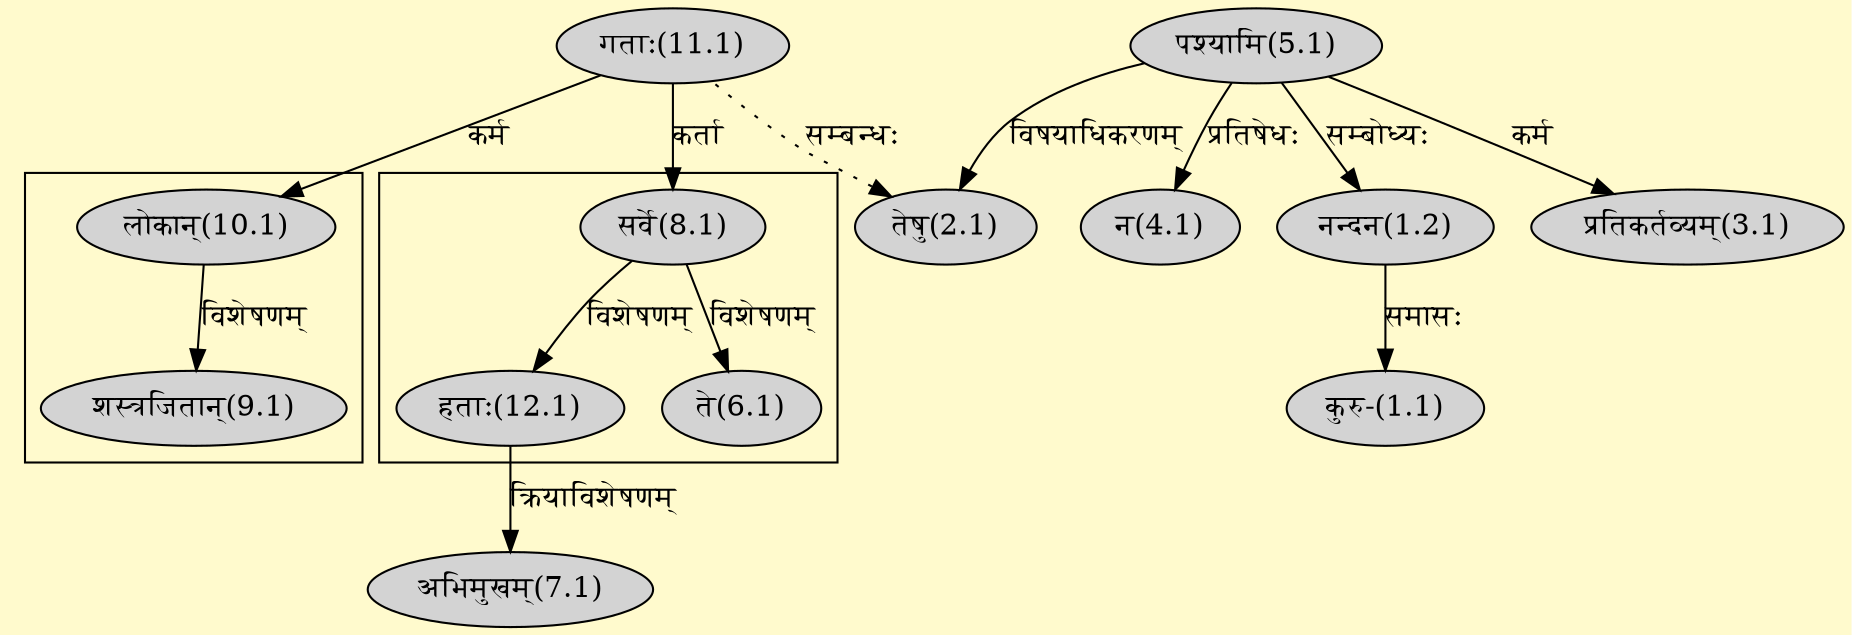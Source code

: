 digraph G{
rankdir=BT;
 compound=true;
 bgcolor="lemonchiffon1";

subgraph cluster_1{
Node6_1 [style=filled, color="" label = "ते(6.1)"]
Node8_1 [style=filled, color="" label = "सर्वे(8.1)"]
Node12_1 [style=filled, color="" label = "हताः(12.1)"]

}

subgraph cluster_2{
Node9_1 [style=filled, color="" label = "शस्त्रजितान्(9.1)"]
Node10_1 [style=filled, color="" label = "लोकान्(10.1)"]

}
Node1_1 [style=filled, color="" label = "कुरु-(1.1)"]
Node1_2 [style=filled, color="" label = "नन्दन(1.2)"]
Node5_1 [style=filled, color="" label = "पश्यामि(5.1)"]
Node2_1 [style=filled, color="" label = "तेषु(2.1)"]
Node11_1 [style=filled, color="" label = "गताः(11.1)"]
Node3_1 [style=filled, color="" label = "प्रतिकर्तव्यम्(3.1)"]
Node4_1 [style=filled, color="" label = "न(4.1)"]
Node7_1 [style=filled, color="" label = "अभिमुखम्(7.1)"]
Node [style=filled, color="" label = "()"]
Node12_1 [style=filled, color="" label = "हताः(12.1)"]
Node8_1 [style=filled, color="" label = "सर्वे(8.1)"]
Node10_1 [style=filled, color="" label = "लोकान्(10.1)"]
/* Start of Relations section */

Node1_1 -> Node1_2 [  label="समासः"  dir="back" ]
Node1_2 -> Node5_1 [  label="सम्बोध्यः"  dir="back" ]
Node2_1 -> Node5_1 [  label="विषयाधिकरणम्"  dir="back" ]
Node2_1 -> Node11_1 [ style=dotted label="सम्बन्धः"  dir="back" ]
Node3_1 -> Node5_1 [  label="कर्म"  dir="back" ]
Node4_1 -> Node5_1 [  label="प्रतिषेधः"  dir="back" ]
Node6_1 -> Node8_1 [  label="विशेषणम्"  dir="back" ]
Node7_1 -> Node12_1 [  label="क्रियाविशेषणम्"  dir="back" ]
Node8_1 -> Node11_1 [  label="कर्ता"  dir="back" ]
Node9_1 -> Node10_1 [  label="विशेषणम्"  dir="back" ]
Node10_1 -> Node11_1 [  label="कर्म"  dir="back" ]
Node12_1 -> Node8_1 [  label="विशेषणम्"  dir="back" ]
}
